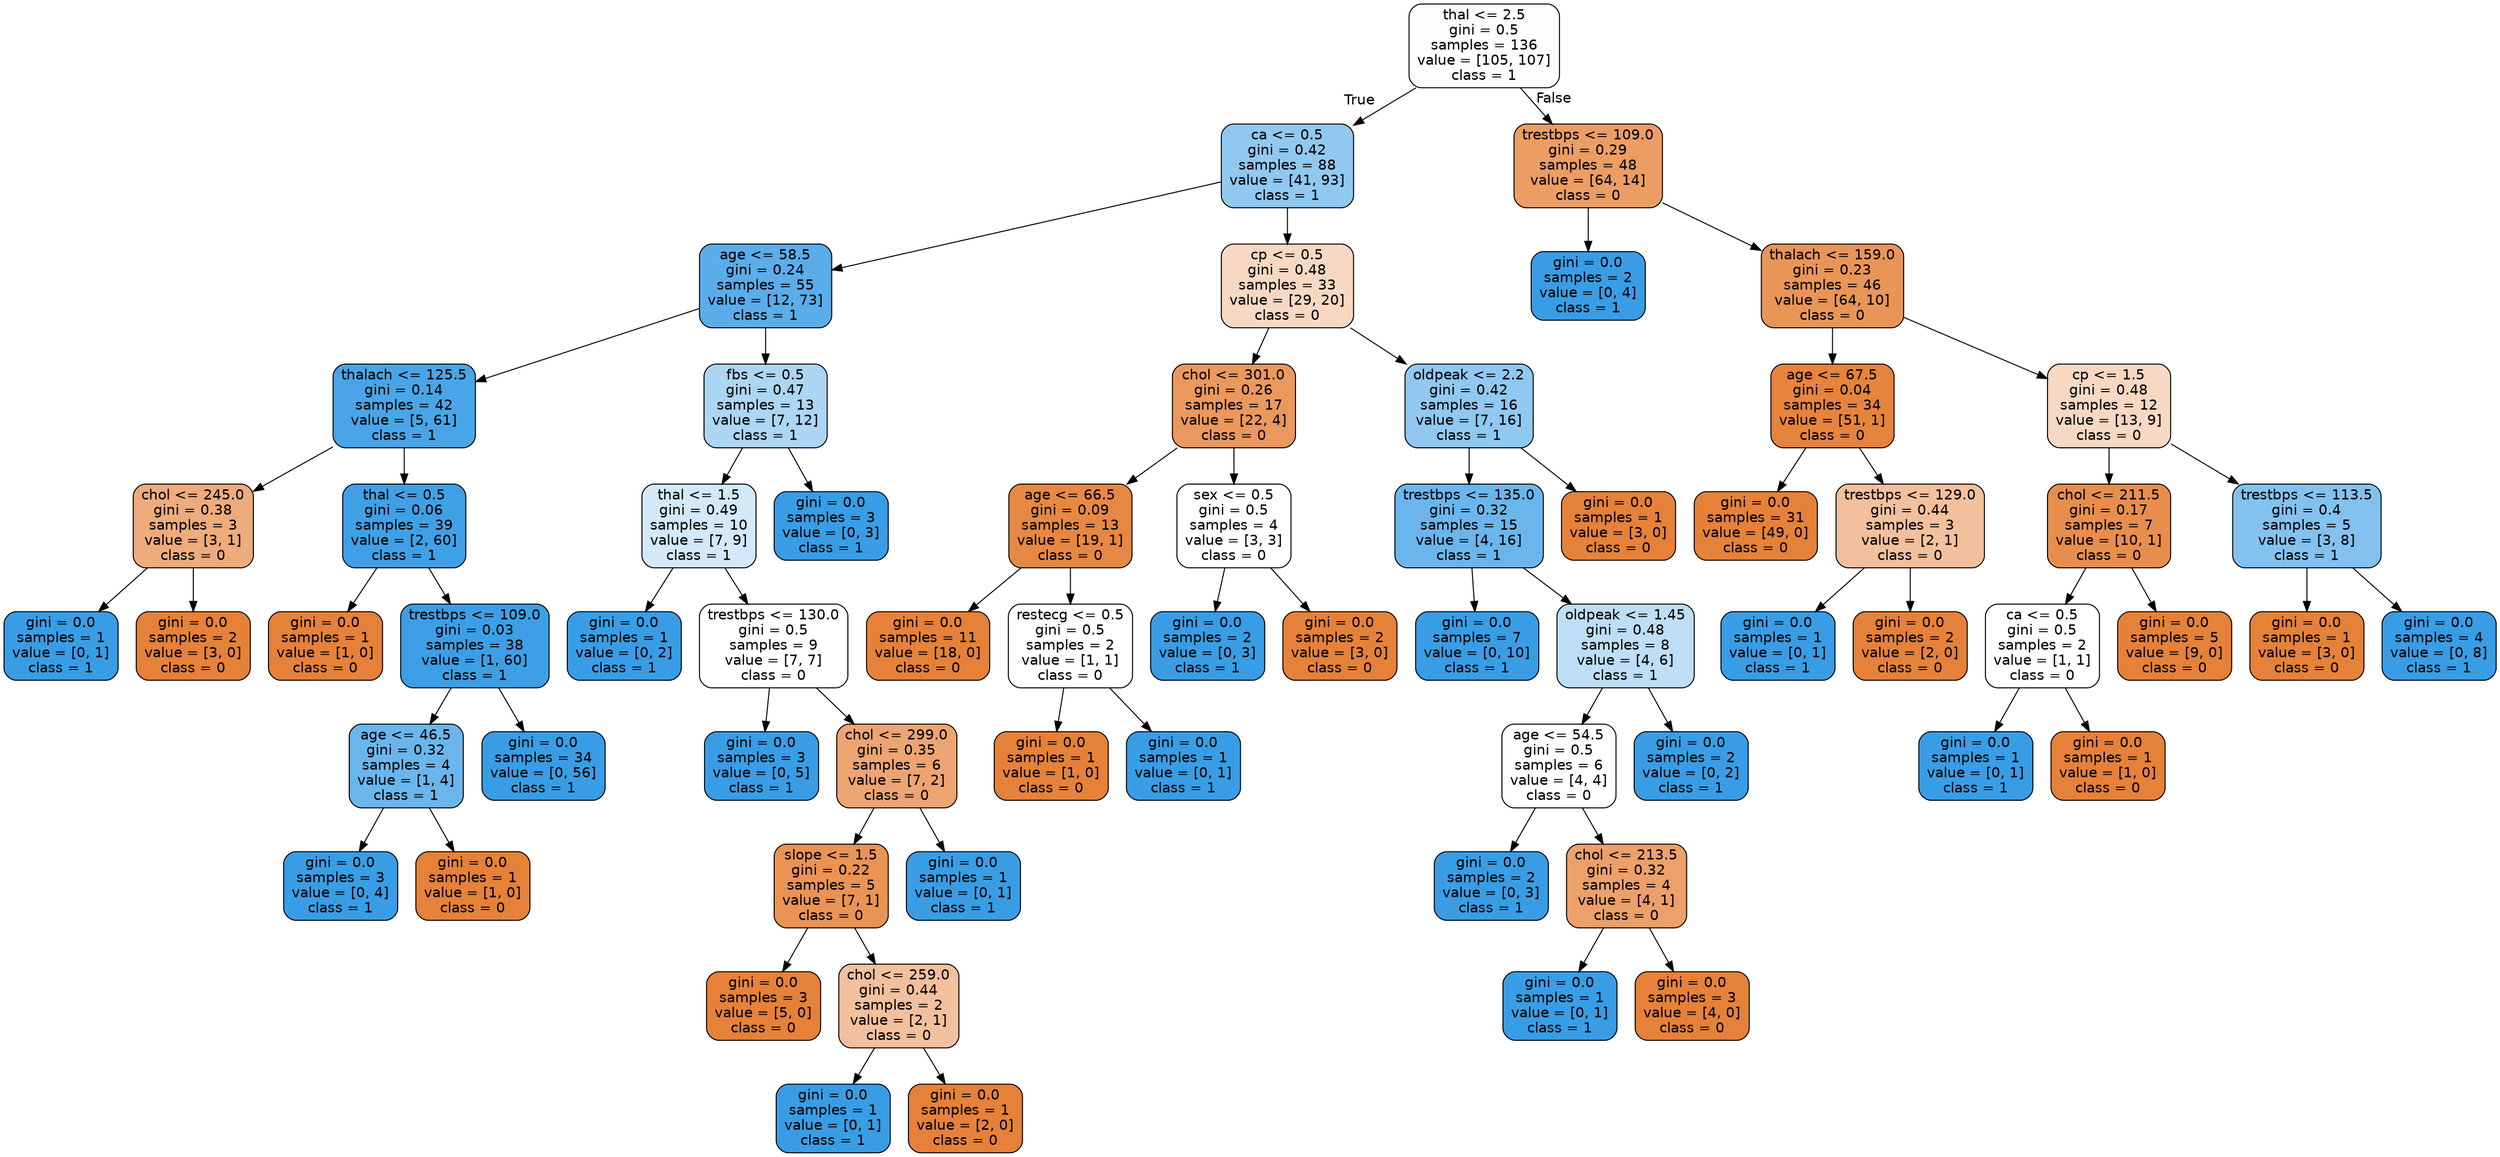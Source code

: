 digraph Tree {
node [shape=box, style="filled, rounded", color="black", fontname=helvetica] ;
edge [fontname=helvetica] ;
0 [label="thal <= 2.5\ngini = 0.5\nsamples = 136\nvalue = [105, 107]\nclass = 1", fillcolor="#fbfdff"] ;
1 [label="ca <= 0.5\ngini = 0.42\nsamples = 88\nvalue = [41, 93]\nclass = 1", fillcolor="#90c8f0"] ;
0 -> 1 [labeldistance=2.5, labelangle=45, headlabel="True"] ;
2 [label="age <= 58.5\ngini = 0.24\nsamples = 55\nvalue = [12, 73]\nclass = 1", fillcolor="#5aade9"] ;
1 -> 2 ;
3 [label="thalach <= 125.5\ngini = 0.14\nsamples = 42\nvalue = [5, 61]\nclass = 1", fillcolor="#49a5e7"] ;
2 -> 3 ;
4 [label="chol <= 245.0\ngini = 0.38\nsamples = 3\nvalue = [3, 1]\nclass = 0", fillcolor="#eeab7b"] ;
3 -> 4 ;
5 [label="gini = 0.0\nsamples = 1\nvalue = [0, 1]\nclass = 1", fillcolor="#399de5"] ;
4 -> 5 ;
6 [label="gini = 0.0\nsamples = 2\nvalue = [3, 0]\nclass = 0", fillcolor="#e58139"] ;
4 -> 6 ;
7 [label="thal <= 0.5\ngini = 0.06\nsamples = 39\nvalue = [2, 60]\nclass = 1", fillcolor="#40a0e6"] ;
3 -> 7 ;
8 [label="gini = 0.0\nsamples = 1\nvalue = [1, 0]\nclass = 0", fillcolor="#e58139"] ;
7 -> 8 ;
9 [label="trestbps <= 109.0\ngini = 0.03\nsamples = 38\nvalue = [1, 60]\nclass = 1", fillcolor="#3c9fe5"] ;
7 -> 9 ;
10 [label="age <= 46.5\ngini = 0.32\nsamples = 4\nvalue = [1, 4]\nclass = 1", fillcolor="#6ab6ec"] ;
9 -> 10 ;
11 [label="gini = 0.0\nsamples = 3\nvalue = [0, 4]\nclass = 1", fillcolor="#399de5"] ;
10 -> 11 ;
12 [label="gini = 0.0\nsamples = 1\nvalue = [1, 0]\nclass = 0", fillcolor="#e58139"] ;
10 -> 12 ;
13 [label="gini = 0.0\nsamples = 34\nvalue = [0, 56]\nclass = 1", fillcolor="#399de5"] ;
9 -> 13 ;
14 [label="fbs <= 0.5\ngini = 0.47\nsamples = 13\nvalue = [7, 12]\nclass = 1", fillcolor="#acd6f4"] ;
2 -> 14 ;
15 [label="thal <= 1.5\ngini = 0.49\nsamples = 10\nvalue = [7, 9]\nclass = 1", fillcolor="#d3e9f9"] ;
14 -> 15 ;
16 [label="gini = 0.0\nsamples = 1\nvalue = [0, 2]\nclass = 1", fillcolor="#399de5"] ;
15 -> 16 ;
17 [label="trestbps <= 130.0\ngini = 0.5\nsamples = 9\nvalue = [7, 7]\nclass = 0", fillcolor="#ffffff"] ;
15 -> 17 ;
18 [label="gini = 0.0\nsamples = 3\nvalue = [0, 5]\nclass = 1", fillcolor="#399de5"] ;
17 -> 18 ;
19 [label="chol <= 299.0\ngini = 0.35\nsamples = 6\nvalue = [7, 2]\nclass = 0", fillcolor="#eca572"] ;
17 -> 19 ;
20 [label="slope <= 1.5\ngini = 0.22\nsamples = 5\nvalue = [7, 1]\nclass = 0", fillcolor="#e99355"] ;
19 -> 20 ;
21 [label="gini = 0.0\nsamples = 3\nvalue = [5, 0]\nclass = 0", fillcolor="#e58139"] ;
20 -> 21 ;
22 [label="chol <= 259.0\ngini = 0.44\nsamples = 2\nvalue = [2, 1]\nclass = 0", fillcolor="#f2c09c"] ;
20 -> 22 ;
23 [label="gini = 0.0\nsamples = 1\nvalue = [0, 1]\nclass = 1", fillcolor="#399de5"] ;
22 -> 23 ;
24 [label="gini = 0.0\nsamples = 1\nvalue = [2, 0]\nclass = 0", fillcolor="#e58139"] ;
22 -> 24 ;
25 [label="gini = 0.0\nsamples = 1\nvalue = [0, 1]\nclass = 1", fillcolor="#399de5"] ;
19 -> 25 ;
26 [label="gini = 0.0\nsamples = 3\nvalue = [0, 3]\nclass = 1", fillcolor="#399de5"] ;
14 -> 26 ;
27 [label="cp <= 0.5\ngini = 0.48\nsamples = 33\nvalue = [29, 20]\nclass = 0", fillcolor="#f7d8c2"] ;
1 -> 27 ;
28 [label="chol <= 301.0\ngini = 0.26\nsamples = 17\nvalue = [22, 4]\nclass = 0", fillcolor="#ea985d"] ;
27 -> 28 ;
29 [label="age <= 66.5\ngini = 0.09\nsamples = 13\nvalue = [19, 1]\nclass = 0", fillcolor="#e68843"] ;
28 -> 29 ;
30 [label="gini = 0.0\nsamples = 11\nvalue = [18, 0]\nclass = 0", fillcolor="#e58139"] ;
29 -> 30 ;
31 [label="restecg <= 0.5\ngini = 0.5\nsamples = 2\nvalue = [1, 1]\nclass = 0", fillcolor="#ffffff"] ;
29 -> 31 ;
32 [label="gini = 0.0\nsamples = 1\nvalue = [1, 0]\nclass = 0", fillcolor="#e58139"] ;
31 -> 32 ;
33 [label="gini = 0.0\nsamples = 1\nvalue = [0, 1]\nclass = 1", fillcolor="#399de5"] ;
31 -> 33 ;
34 [label="sex <= 0.5\ngini = 0.5\nsamples = 4\nvalue = [3, 3]\nclass = 0", fillcolor="#ffffff"] ;
28 -> 34 ;
35 [label="gini = 0.0\nsamples = 2\nvalue = [0, 3]\nclass = 1", fillcolor="#399de5"] ;
34 -> 35 ;
36 [label="gini = 0.0\nsamples = 2\nvalue = [3, 0]\nclass = 0", fillcolor="#e58139"] ;
34 -> 36 ;
37 [label="oldpeak <= 2.2\ngini = 0.42\nsamples = 16\nvalue = [7, 16]\nclass = 1", fillcolor="#90c8f0"] ;
27 -> 37 ;
38 [label="trestbps <= 135.0\ngini = 0.32\nsamples = 15\nvalue = [4, 16]\nclass = 1", fillcolor="#6ab6ec"] ;
37 -> 38 ;
39 [label="gini = 0.0\nsamples = 7\nvalue = [0, 10]\nclass = 1", fillcolor="#399de5"] ;
38 -> 39 ;
40 [label="oldpeak <= 1.45\ngini = 0.48\nsamples = 8\nvalue = [4, 6]\nclass = 1", fillcolor="#bddef6"] ;
38 -> 40 ;
41 [label="age <= 54.5\ngini = 0.5\nsamples = 6\nvalue = [4, 4]\nclass = 0", fillcolor="#ffffff"] ;
40 -> 41 ;
42 [label="gini = 0.0\nsamples = 2\nvalue = [0, 3]\nclass = 1", fillcolor="#399de5"] ;
41 -> 42 ;
43 [label="chol <= 213.5\ngini = 0.32\nsamples = 4\nvalue = [4, 1]\nclass = 0", fillcolor="#eca06a"] ;
41 -> 43 ;
44 [label="gini = 0.0\nsamples = 1\nvalue = [0, 1]\nclass = 1", fillcolor="#399de5"] ;
43 -> 44 ;
45 [label="gini = 0.0\nsamples = 3\nvalue = [4, 0]\nclass = 0", fillcolor="#e58139"] ;
43 -> 45 ;
46 [label="gini = 0.0\nsamples = 2\nvalue = [0, 2]\nclass = 1", fillcolor="#399de5"] ;
40 -> 46 ;
47 [label="gini = 0.0\nsamples = 1\nvalue = [3, 0]\nclass = 0", fillcolor="#e58139"] ;
37 -> 47 ;
48 [label="trestbps <= 109.0\ngini = 0.29\nsamples = 48\nvalue = [64, 14]\nclass = 0", fillcolor="#eb9d64"] ;
0 -> 48 [labeldistance=2.5, labelangle=-45, headlabel="False"] ;
49 [label="gini = 0.0\nsamples = 2\nvalue = [0, 4]\nclass = 1", fillcolor="#399de5"] ;
48 -> 49 ;
50 [label="thalach <= 159.0\ngini = 0.23\nsamples = 46\nvalue = [64, 10]\nclass = 0", fillcolor="#e99558"] ;
48 -> 50 ;
51 [label="age <= 67.5\ngini = 0.04\nsamples = 34\nvalue = [51, 1]\nclass = 0", fillcolor="#e6833d"] ;
50 -> 51 ;
52 [label="gini = 0.0\nsamples = 31\nvalue = [49, 0]\nclass = 0", fillcolor="#e58139"] ;
51 -> 52 ;
53 [label="trestbps <= 129.0\ngini = 0.44\nsamples = 3\nvalue = [2, 1]\nclass = 0", fillcolor="#f2c09c"] ;
51 -> 53 ;
54 [label="gini = 0.0\nsamples = 1\nvalue = [0, 1]\nclass = 1", fillcolor="#399de5"] ;
53 -> 54 ;
55 [label="gini = 0.0\nsamples = 2\nvalue = [2, 0]\nclass = 0", fillcolor="#e58139"] ;
53 -> 55 ;
56 [label="cp <= 1.5\ngini = 0.48\nsamples = 12\nvalue = [13, 9]\nclass = 0", fillcolor="#f7d8c2"] ;
50 -> 56 ;
57 [label="chol <= 211.5\ngini = 0.17\nsamples = 7\nvalue = [10, 1]\nclass = 0", fillcolor="#e88e4d"] ;
56 -> 57 ;
58 [label="ca <= 0.5\ngini = 0.5\nsamples = 2\nvalue = [1, 1]\nclass = 0", fillcolor="#ffffff"] ;
57 -> 58 ;
59 [label="gini = 0.0\nsamples = 1\nvalue = [0, 1]\nclass = 1", fillcolor="#399de5"] ;
58 -> 59 ;
60 [label="gini = 0.0\nsamples = 1\nvalue = [1, 0]\nclass = 0", fillcolor="#e58139"] ;
58 -> 60 ;
61 [label="gini = 0.0\nsamples = 5\nvalue = [9, 0]\nclass = 0", fillcolor="#e58139"] ;
57 -> 61 ;
62 [label="trestbps <= 113.5\ngini = 0.4\nsamples = 5\nvalue = [3, 8]\nclass = 1", fillcolor="#83c2ef"] ;
56 -> 62 ;
63 [label="gini = 0.0\nsamples = 1\nvalue = [3, 0]\nclass = 0", fillcolor="#e58139"] ;
62 -> 63 ;
64 [label="gini = 0.0\nsamples = 4\nvalue = [0, 8]\nclass = 1", fillcolor="#399de5"] ;
62 -> 64 ;
}